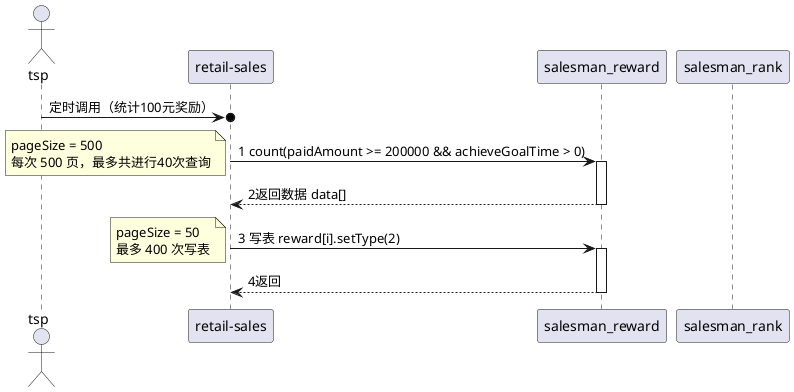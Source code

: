 @startuml
actor tsp as tsp

participant "retail-sales" as sales
participant "salesman_reward" as reward
participant "salesman_rank" as t

tsp ->o sales : 定时调用（统计100元奖励）

sales -> reward : 1 count(paidAmount >= 200000 && achieveGoalTime > 0)
note left
    pageSize = 500
    每次 500 页，最多共进行40次查询
end note
activate reward
return 2返回数据 data[]

sales -> reward : 3 写表 reward[i].setType(2)
note left
    pageSize = 50
    最多 400 次写表
end note
activate reward
return 4返回

@enduml